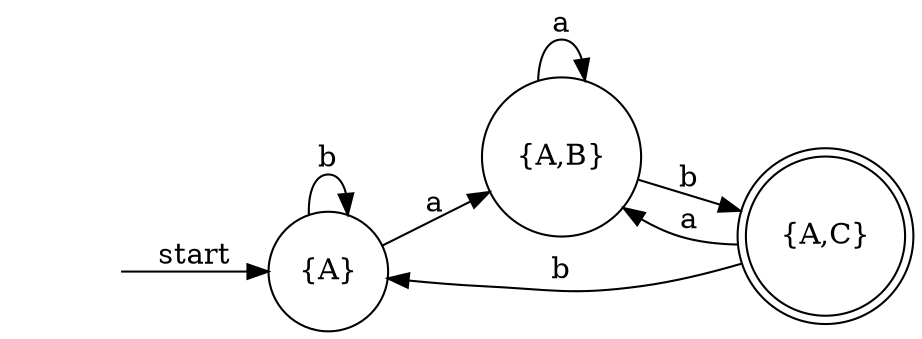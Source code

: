 digraph {
	graph [rankdir=LR]
	node [shape=circle]
	"{A}" [label="{A}"]
	"{A,B}" [label="{A,B}"]
	"{A,C}" [label="{A,C}"]
	"{A}" -> "{A,B}" [label=a]
	"{A}" -> "{A}" [label=b]
	"{A,B}" -> "{A,B}" [label=a]
	"{A,B}" -> "{A,C}" [label=b]
	"{A,C}" -> "{A,B}" [label=a]
	"{A,C}" -> "{A}" [label=b]
	BEGIN [label="" shape=none]
	BEGIN -> "{A}" [label=start]
	"{A,C}" [label="{A,C}" shape=doublecircle]
}
